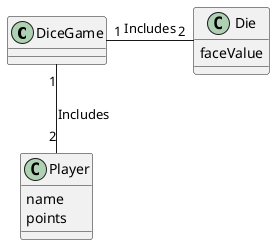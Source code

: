 @startuml
'https://plantuml.com/class-diagram

class DiceGame {
}

class Die {
    faceValue
}

class Player {
    name
    points
}

DiceGame "1" -d- "2" Player : Includes
DiceGame "1" -r- "2" Die : Includes

@enduml